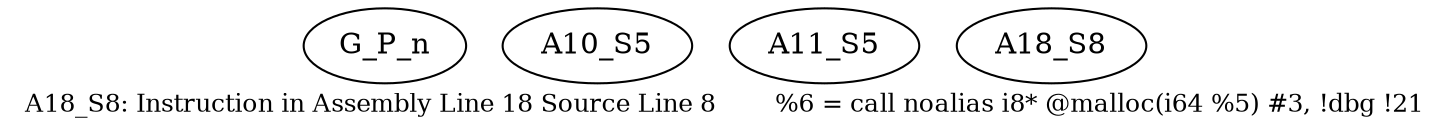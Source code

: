 digraph{
	node [ ]
	edge [ ]
	G_P_n [ ]
	A10_S5 [ ]
	A11_S5 [ ]
	A18_S8 [ ]
	label = "A18_S8: Instruction in Assembly Line 18 Source Line 8	%6 = call noalias i8* @malloc(i64 %5) #3, !dbg !21"	fontsize = "12"
}